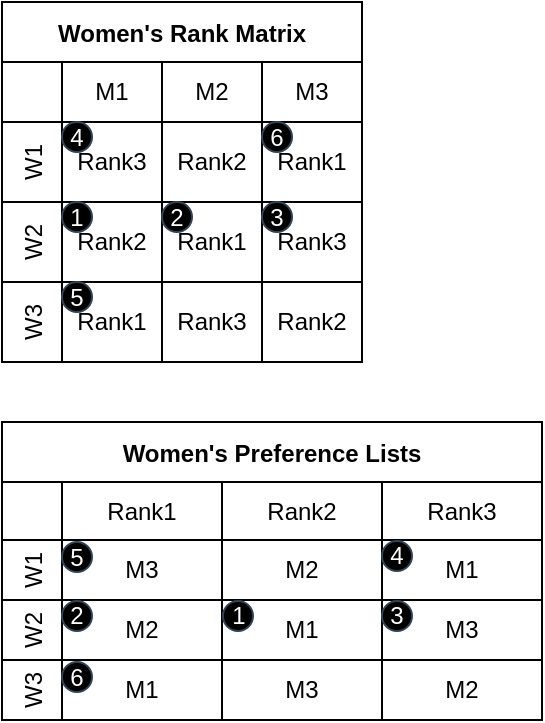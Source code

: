 <mxfile version="24.5.2" type="github">
  <diagram name="Page-1" id="6Ci-ouOk_xVJf4lM4nZF">
    <mxGraphModel dx="485" dy="565" grid="1" gridSize="10" guides="1" tooltips="1" connect="1" arrows="1" fold="1" page="1" pageScale="1" pageWidth="827" pageHeight="1169" math="0" shadow="0">
      <root>
        <mxCell id="0" />
        <mxCell id="1" parent="0" />
        <mxCell id="K9Jb0fzRiSfWeHa0KydR-55" value="Women&#39;s Rank Matrix" style="shape=table;startSize=30;container=1;collapsible=0;childLayout=tableLayout;resizeLast=0;resizeLastRow=0;fontStyle=1;fontSize=12;" vertex="1" parent="1">
          <mxGeometry x="290" y="170" width="180" height="180" as="geometry" />
        </mxCell>
        <mxCell id="K9Jb0fzRiSfWeHa0KydR-56" value="" style="shape=tableRow;horizontal=0;startSize=30;swimlaneHead=0;swimlaneBody=0;strokeColor=inherit;top=0;left=0;bottom=0;right=0;collapsible=0;dropTarget=0;fillColor=none;points=[[0,0.5],[1,0.5]];portConstraint=eastwest;" vertex="1" parent="K9Jb0fzRiSfWeHa0KydR-55">
          <mxGeometry y="30" width="180" height="30" as="geometry" />
        </mxCell>
        <mxCell id="K9Jb0fzRiSfWeHa0KydR-57" value="M1" style="shape=partialRectangle;html=1;whiteSpace=wrap;connectable=0;strokeColor=inherit;overflow=hidden;fillColor=none;top=0;left=0;bottom=0;right=0;pointerEvents=1;" vertex="1" parent="K9Jb0fzRiSfWeHa0KydR-56">
          <mxGeometry x="30" width="50" height="30" as="geometry">
            <mxRectangle width="50" height="30" as="alternateBounds" />
          </mxGeometry>
        </mxCell>
        <mxCell id="K9Jb0fzRiSfWeHa0KydR-58" value="M2" style="shape=partialRectangle;html=1;whiteSpace=wrap;connectable=0;strokeColor=inherit;overflow=hidden;fillColor=none;top=0;left=0;bottom=0;right=0;pointerEvents=1;" vertex="1" parent="K9Jb0fzRiSfWeHa0KydR-56">
          <mxGeometry x="80" width="50" height="30" as="geometry">
            <mxRectangle width="50" height="30" as="alternateBounds" />
          </mxGeometry>
        </mxCell>
        <mxCell id="K9Jb0fzRiSfWeHa0KydR-59" value="M3" style="shape=partialRectangle;html=1;whiteSpace=wrap;connectable=0;strokeColor=inherit;overflow=hidden;fillColor=none;top=0;left=0;bottom=0;right=0;pointerEvents=1;strokeWidth=1;resizeWidth=1;resizeHeight=1;" vertex="1" parent="K9Jb0fzRiSfWeHa0KydR-56">
          <mxGeometry x="130" width="50" height="30" as="geometry">
            <mxRectangle width="50" height="30" as="alternateBounds" />
          </mxGeometry>
        </mxCell>
        <mxCell id="K9Jb0fzRiSfWeHa0KydR-60" value="W1" style="shape=tableRow;horizontal=0;startSize=30;swimlaneHead=0;swimlaneBody=0;strokeColor=inherit;top=0;left=0;bottom=0;right=0;collapsible=0;dropTarget=0;fillColor=none;points=[[0,0.5],[1,0.5]];portConstraint=eastwest;" vertex="1" parent="K9Jb0fzRiSfWeHa0KydR-55">
          <mxGeometry y="60" width="180" height="40" as="geometry" />
        </mxCell>
        <mxCell id="K9Jb0fzRiSfWeHa0KydR-61" value="Rank3" style="shape=partialRectangle;html=1;whiteSpace=wrap;connectable=0;strokeColor=inherit;overflow=hidden;fillColor=none;top=0;left=0;bottom=0;right=0;pointerEvents=1;" vertex="1" parent="K9Jb0fzRiSfWeHa0KydR-60">
          <mxGeometry x="30" width="50" height="40" as="geometry">
            <mxRectangle width="50" height="40" as="alternateBounds" />
          </mxGeometry>
        </mxCell>
        <mxCell id="K9Jb0fzRiSfWeHa0KydR-62" value="Rank2" style="shape=partialRectangle;html=1;whiteSpace=wrap;connectable=0;strokeColor=inherit;overflow=hidden;fillColor=none;top=0;left=0;bottom=0;right=0;pointerEvents=1;" vertex="1" parent="K9Jb0fzRiSfWeHa0KydR-60">
          <mxGeometry x="80" width="50" height="40" as="geometry">
            <mxRectangle width="50" height="40" as="alternateBounds" />
          </mxGeometry>
        </mxCell>
        <mxCell id="K9Jb0fzRiSfWeHa0KydR-63" value="Rank1" style="shape=partialRectangle;html=1;whiteSpace=wrap;connectable=0;strokeColor=inherit;overflow=hidden;fillColor=none;top=0;left=0;bottom=0;right=0;pointerEvents=1;" vertex="1" parent="K9Jb0fzRiSfWeHa0KydR-60">
          <mxGeometry x="130" width="50" height="40" as="geometry">
            <mxRectangle width="50" height="40" as="alternateBounds" />
          </mxGeometry>
        </mxCell>
        <mxCell id="K9Jb0fzRiSfWeHa0KydR-64" value="W2" style="shape=tableRow;horizontal=0;startSize=30;swimlaneHead=0;swimlaneBody=0;strokeColor=inherit;top=0;left=0;bottom=0;right=0;collapsible=0;dropTarget=0;fillColor=none;points=[[0,0.5],[1,0.5]];portConstraint=eastwest;" vertex="1" parent="K9Jb0fzRiSfWeHa0KydR-55">
          <mxGeometry y="100" width="180" height="40" as="geometry" />
        </mxCell>
        <mxCell id="K9Jb0fzRiSfWeHa0KydR-65" value="Rank2" style="shape=partialRectangle;html=1;whiteSpace=wrap;connectable=0;strokeColor=inherit;overflow=hidden;fillColor=none;top=0;left=0;bottom=0;right=0;pointerEvents=1;" vertex="1" parent="K9Jb0fzRiSfWeHa0KydR-64">
          <mxGeometry x="30" width="50" height="40" as="geometry">
            <mxRectangle width="50" height="40" as="alternateBounds" />
          </mxGeometry>
        </mxCell>
        <mxCell id="K9Jb0fzRiSfWeHa0KydR-66" value="Rank1" style="shape=partialRectangle;html=1;whiteSpace=wrap;connectable=0;strokeColor=inherit;overflow=hidden;fillColor=none;top=0;left=0;bottom=0;right=0;pointerEvents=1;" vertex="1" parent="K9Jb0fzRiSfWeHa0KydR-64">
          <mxGeometry x="80" width="50" height="40" as="geometry">
            <mxRectangle width="50" height="40" as="alternateBounds" />
          </mxGeometry>
        </mxCell>
        <mxCell id="K9Jb0fzRiSfWeHa0KydR-67" value="Rank3" style="shape=partialRectangle;html=1;whiteSpace=wrap;connectable=0;strokeColor=inherit;overflow=hidden;fillColor=none;top=0;left=0;bottom=0;right=0;pointerEvents=1;" vertex="1" parent="K9Jb0fzRiSfWeHa0KydR-64">
          <mxGeometry x="130" width="50" height="40" as="geometry">
            <mxRectangle width="50" height="40" as="alternateBounds" />
          </mxGeometry>
        </mxCell>
        <mxCell id="K9Jb0fzRiSfWeHa0KydR-68" value="W3" style="shape=tableRow;horizontal=0;startSize=30;swimlaneHead=0;swimlaneBody=0;strokeColor=inherit;top=0;left=0;bottom=0;right=0;collapsible=0;dropTarget=0;fillColor=none;points=[[0,0.5],[1,0.5]];portConstraint=eastwest;" vertex="1" parent="K9Jb0fzRiSfWeHa0KydR-55">
          <mxGeometry y="140" width="180" height="40" as="geometry" />
        </mxCell>
        <mxCell id="K9Jb0fzRiSfWeHa0KydR-69" value="Rank1" style="shape=partialRectangle;html=1;whiteSpace=wrap;connectable=0;strokeColor=inherit;overflow=hidden;fillColor=none;top=0;left=0;bottom=0;right=0;pointerEvents=1;" vertex="1" parent="K9Jb0fzRiSfWeHa0KydR-68">
          <mxGeometry x="30" width="50" height="40" as="geometry">
            <mxRectangle width="50" height="40" as="alternateBounds" />
          </mxGeometry>
        </mxCell>
        <mxCell id="K9Jb0fzRiSfWeHa0KydR-70" value="Rank3" style="shape=partialRectangle;html=1;whiteSpace=wrap;connectable=0;strokeColor=inherit;overflow=hidden;fillColor=none;top=0;left=0;bottom=0;right=0;pointerEvents=1;" vertex="1" parent="K9Jb0fzRiSfWeHa0KydR-68">
          <mxGeometry x="80" width="50" height="40" as="geometry">
            <mxRectangle width="50" height="40" as="alternateBounds" />
          </mxGeometry>
        </mxCell>
        <mxCell id="K9Jb0fzRiSfWeHa0KydR-71" value="Rank2" style="shape=partialRectangle;html=1;whiteSpace=wrap;connectable=0;strokeColor=inherit;overflow=hidden;fillColor=none;top=0;left=0;bottom=0;right=0;pointerEvents=1;" vertex="1" parent="K9Jb0fzRiSfWeHa0KydR-68">
          <mxGeometry x="130" width="50" height="40" as="geometry">
            <mxRectangle width="50" height="40" as="alternateBounds" />
          </mxGeometry>
        </mxCell>
        <mxCell id="K9Jb0fzRiSfWeHa0KydR-78" value="1" style="ellipse;whiteSpace=wrap;html=1;aspect=fixed;strokeColor=#314354;align=center;verticalAlign=middle;fontFamily=Helvetica;fontSize=12;fillColor=#000000;fontColor=#ffffff;" vertex="1" parent="1">
          <mxGeometry x="320" y="270" width="15" height="15" as="geometry" />
        </mxCell>
        <mxCell id="K9Jb0fzRiSfWeHa0KydR-79" value="2" style="ellipse;whiteSpace=wrap;html=1;aspect=fixed;strokeColor=#314354;align=center;verticalAlign=middle;fontFamily=Helvetica;fontSize=12;fillColor=#000000;fontColor=#ffffff;" vertex="1" parent="1">
          <mxGeometry x="370" y="270" width="15" height="15" as="geometry" />
        </mxCell>
        <mxCell id="K9Jb0fzRiSfWeHa0KydR-80" value="3" style="ellipse;whiteSpace=wrap;html=1;aspect=fixed;strokeColor=#314354;align=center;verticalAlign=middle;fontFamily=Helvetica;fontSize=12;fillColor=#000000;fontColor=#ffffff;" vertex="1" parent="1">
          <mxGeometry x="420" y="270" width="15" height="15" as="geometry" />
        </mxCell>
        <mxCell id="K9Jb0fzRiSfWeHa0KydR-81" value="6" style="ellipse;whiteSpace=wrap;html=1;aspect=fixed;strokeColor=#314354;align=center;verticalAlign=middle;fontFamily=Helvetica;fontSize=12;fillColor=#000000;fontColor=#ffffff;" vertex="1" parent="1">
          <mxGeometry x="420" y="230" width="15" height="15" as="geometry" />
        </mxCell>
        <mxCell id="K9Jb0fzRiSfWeHa0KydR-82" value="4" style="ellipse;whiteSpace=wrap;html=1;aspect=fixed;strokeColor=#314354;align=center;verticalAlign=middle;fontFamily=Helvetica;fontSize=12;fillColor=#000000;fontColor=#ffffff;" vertex="1" parent="1">
          <mxGeometry x="320" y="230" width="15" height="15" as="geometry" />
        </mxCell>
        <mxCell id="K9Jb0fzRiSfWeHa0KydR-83" value="5" style="ellipse;whiteSpace=wrap;html=1;aspect=fixed;strokeColor=#314354;align=center;verticalAlign=middle;fontFamily=Helvetica;fontSize=12;fillColor=#000000;fontColor=#ffffff;" vertex="1" parent="1">
          <mxGeometry x="320" y="310" width="15" height="15" as="geometry" />
        </mxCell>
        <mxCell id="K9Jb0fzRiSfWeHa0KydR-115" value="Women&#39;s Preference Lists" style="shape=table;startSize=30;container=1;collapsible=0;childLayout=tableLayout;resizeLast=0;resizeLastRow=0;fontStyle=1;fontSize=12;" vertex="1" parent="1">
          <mxGeometry x="290" y="380" width="270" height="149" as="geometry" />
        </mxCell>
        <mxCell id="K9Jb0fzRiSfWeHa0KydR-116" value="" style="shape=tableRow;horizontal=0;startSize=30;swimlaneHead=0;swimlaneBody=0;strokeColor=inherit;top=0;left=0;bottom=0;right=0;collapsible=0;dropTarget=0;fillColor=none;points=[[0,0.5],[1,0.5]];portConstraint=eastwest;" vertex="1" parent="K9Jb0fzRiSfWeHa0KydR-115">
          <mxGeometry y="30" width="270" height="29" as="geometry" />
        </mxCell>
        <mxCell id="K9Jb0fzRiSfWeHa0KydR-117" value="Rank1" style="shape=partialRectangle;html=1;whiteSpace=wrap;connectable=0;strokeColor=inherit;overflow=hidden;fillColor=none;top=0;left=0;bottom=0;right=0;pointerEvents=1;" vertex="1" parent="K9Jb0fzRiSfWeHa0KydR-116">
          <mxGeometry x="30" width="80" height="29" as="geometry">
            <mxRectangle width="80" height="29" as="alternateBounds" />
          </mxGeometry>
        </mxCell>
        <mxCell id="K9Jb0fzRiSfWeHa0KydR-118" value="Rank2" style="shape=partialRectangle;html=1;whiteSpace=wrap;connectable=0;strokeColor=inherit;overflow=hidden;fillColor=none;top=0;left=0;bottom=0;right=0;pointerEvents=1;" vertex="1" parent="K9Jb0fzRiSfWeHa0KydR-116">
          <mxGeometry x="110" width="80" height="29" as="geometry">
            <mxRectangle width="80" height="29" as="alternateBounds" />
          </mxGeometry>
        </mxCell>
        <mxCell id="K9Jb0fzRiSfWeHa0KydR-119" value="Rank3" style="shape=partialRectangle;html=1;whiteSpace=wrap;connectable=0;strokeColor=inherit;overflow=hidden;fillColor=none;top=0;left=0;bottom=0;right=0;pointerEvents=1;strokeWidth=1;resizeWidth=1;resizeHeight=1;" vertex="1" parent="K9Jb0fzRiSfWeHa0KydR-116">
          <mxGeometry x="190" width="80" height="29" as="geometry">
            <mxRectangle width="80" height="29" as="alternateBounds" />
          </mxGeometry>
        </mxCell>
        <mxCell id="K9Jb0fzRiSfWeHa0KydR-120" value="W1" style="shape=tableRow;horizontal=0;startSize=30;swimlaneHead=0;swimlaneBody=0;strokeColor=inherit;top=0;left=0;bottom=0;right=0;collapsible=0;dropTarget=0;fillColor=none;points=[[0,0.5],[1,0.5]];portConstraint=eastwest;" vertex="1" parent="K9Jb0fzRiSfWeHa0KydR-115">
          <mxGeometry y="59" width="270" height="30" as="geometry" />
        </mxCell>
        <mxCell id="K9Jb0fzRiSfWeHa0KydR-121" value="M3" style="shape=partialRectangle;html=1;whiteSpace=wrap;connectable=0;strokeColor=inherit;overflow=hidden;fillColor=none;top=0;left=0;bottom=0;right=0;pointerEvents=1;" vertex="1" parent="K9Jb0fzRiSfWeHa0KydR-120">
          <mxGeometry x="30" width="80" height="30" as="geometry">
            <mxRectangle width="80" height="30" as="alternateBounds" />
          </mxGeometry>
        </mxCell>
        <mxCell id="K9Jb0fzRiSfWeHa0KydR-122" value="M2" style="shape=partialRectangle;html=1;whiteSpace=wrap;connectable=0;strokeColor=inherit;overflow=hidden;fillColor=none;top=0;left=0;bottom=0;right=0;pointerEvents=1;" vertex="1" parent="K9Jb0fzRiSfWeHa0KydR-120">
          <mxGeometry x="110" width="80" height="30" as="geometry">
            <mxRectangle width="80" height="30" as="alternateBounds" />
          </mxGeometry>
        </mxCell>
        <mxCell id="K9Jb0fzRiSfWeHa0KydR-123" value="M1" style="shape=partialRectangle;html=1;whiteSpace=wrap;connectable=0;strokeColor=inherit;overflow=hidden;fillColor=none;top=0;left=0;bottom=0;right=0;pointerEvents=1;" vertex="1" parent="K9Jb0fzRiSfWeHa0KydR-120">
          <mxGeometry x="190" width="80" height="30" as="geometry">
            <mxRectangle width="80" height="30" as="alternateBounds" />
          </mxGeometry>
        </mxCell>
        <mxCell id="K9Jb0fzRiSfWeHa0KydR-124" value="W2" style="shape=tableRow;horizontal=0;startSize=30;swimlaneHead=0;swimlaneBody=0;strokeColor=inherit;top=0;left=0;bottom=0;right=0;collapsible=0;dropTarget=0;fillColor=none;points=[[0,0.5],[1,0.5]];portConstraint=eastwest;" vertex="1" parent="K9Jb0fzRiSfWeHa0KydR-115">
          <mxGeometry y="89" width="270" height="30" as="geometry" />
        </mxCell>
        <mxCell id="K9Jb0fzRiSfWeHa0KydR-125" value="M2" style="shape=partialRectangle;html=1;whiteSpace=wrap;connectable=0;strokeColor=inherit;overflow=hidden;fillColor=none;top=0;left=0;bottom=0;right=0;pointerEvents=1;" vertex="1" parent="K9Jb0fzRiSfWeHa0KydR-124">
          <mxGeometry x="30" width="80" height="30" as="geometry">
            <mxRectangle width="80" height="30" as="alternateBounds" />
          </mxGeometry>
        </mxCell>
        <mxCell id="K9Jb0fzRiSfWeHa0KydR-126" value="M1" style="shape=partialRectangle;html=1;whiteSpace=wrap;connectable=0;strokeColor=inherit;overflow=hidden;fillColor=none;top=0;left=0;bottom=0;right=0;pointerEvents=1;" vertex="1" parent="K9Jb0fzRiSfWeHa0KydR-124">
          <mxGeometry x="110" width="80" height="30" as="geometry">
            <mxRectangle width="80" height="30" as="alternateBounds" />
          </mxGeometry>
        </mxCell>
        <mxCell id="K9Jb0fzRiSfWeHa0KydR-127" value="M3" style="shape=partialRectangle;html=1;whiteSpace=wrap;connectable=0;strokeColor=inherit;overflow=hidden;fillColor=none;top=0;left=0;bottom=0;right=0;pointerEvents=1;" vertex="1" parent="K9Jb0fzRiSfWeHa0KydR-124">
          <mxGeometry x="190" width="80" height="30" as="geometry">
            <mxRectangle width="80" height="30" as="alternateBounds" />
          </mxGeometry>
        </mxCell>
        <mxCell id="K9Jb0fzRiSfWeHa0KydR-128" value="W3" style="shape=tableRow;horizontal=0;startSize=30;swimlaneHead=0;swimlaneBody=0;strokeColor=inherit;top=0;left=0;bottom=0;right=0;collapsible=0;dropTarget=0;fillColor=none;points=[[0,0.5],[1,0.5]];portConstraint=eastwest;" vertex="1" parent="K9Jb0fzRiSfWeHa0KydR-115">
          <mxGeometry y="119" width="270" height="30" as="geometry" />
        </mxCell>
        <mxCell id="K9Jb0fzRiSfWeHa0KydR-129" value="M1" style="shape=partialRectangle;html=1;whiteSpace=wrap;connectable=0;strokeColor=inherit;overflow=hidden;fillColor=none;top=0;left=0;bottom=0;right=0;pointerEvents=1;" vertex="1" parent="K9Jb0fzRiSfWeHa0KydR-128">
          <mxGeometry x="30" width="80" height="30" as="geometry">
            <mxRectangle width="80" height="30" as="alternateBounds" />
          </mxGeometry>
        </mxCell>
        <mxCell id="K9Jb0fzRiSfWeHa0KydR-130" value="M3" style="shape=partialRectangle;html=1;whiteSpace=wrap;connectable=0;strokeColor=inherit;overflow=hidden;fillColor=none;top=0;left=0;bottom=0;right=0;pointerEvents=1;" vertex="1" parent="K9Jb0fzRiSfWeHa0KydR-128">
          <mxGeometry x="110" width="80" height="30" as="geometry">
            <mxRectangle width="80" height="30" as="alternateBounds" />
          </mxGeometry>
        </mxCell>
        <mxCell id="K9Jb0fzRiSfWeHa0KydR-131" value="M2" style="shape=partialRectangle;html=1;whiteSpace=wrap;connectable=0;strokeColor=inherit;overflow=hidden;fillColor=none;top=0;left=0;bottom=0;right=0;pointerEvents=1;" vertex="1" parent="K9Jb0fzRiSfWeHa0KydR-128">
          <mxGeometry x="190" width="80" height="30" as="geometry">
            <mxRectangle width="80" height="30" as="alternateBounds" />
          </mxGeometry>
        </mxCell>
        <mxCell id="K9Jb0fzRiSfWeHa0KydR-132" value="2" style="ellipse;whiteSpace=wrap;html=1;aspect=fixed;strokeColor=#314354;align=center;verticalAlign=middle;fontFamily=Helvetica;fontSize=12;fillColor=#000000;fontColor=#ffffff;" vertex="1" parent="1">
          <mxGeometry x="320" y="469.5" width="15" height="15" as="geometry" />
        </mxCell>
        <mxCell id="K9Jb0fzRiSfWeHa0KydR-133" value="1" style="ellipse;whiteSpace=wrap;html=1;aspect=fixed;strokeColor=#314354;align=center;verticalAlign=middle;fontFamily=Helvetica;fontSize=12;fillColor=#000000;fontColor=#ffffff;" vertex="1" parent="1">
          <mxGeometry x="400.5" y="469.5" width="15" height="15" as="geometry" />
        </mxCell>
        <mxCell id="K9Jb0fzRiSfWeHa0KydR-134" value="3" style="ellipse;whiteSpace=wrap;html=1;aspect=fixed;strokeColor=#314354;align=center;verticalAlign=middle;fontFamily=Helvetica;fontSize=12;fillColor=#000000;fontColor=#ffffff;" vertex="1" parent="1">
          <mxGeometry x="480" y="469.5" width="15" height="15" as="geometry" />
        </mxCell>
        <mxCell id="K9Jb0fzRiSfWeHa0KydR-135" value="4" style="ellipse;whiteSpace=wrap;html=1;aspect=fixed;strokeColor=#314354;align=center;verticalAlign=middle;fontFamily=Helvetica;fontSize=12;fillColor=#000000;fontColor=#ffffff;" vertex="1" parent="1">
          <mxGeometry x="480" y="439.5" width="15" height="15" as="geometry" />
        </mxCell>
        <mxCell id="K9Jb0fzRiSfWeHa0KydR-136" value="5" style="ellipse;whiteSpace=wrap;html=1;aspect=fixed;strokeColor=#314354;align=center;verticalAlign=middle;fontFamily=Helvetica;fontSize=12;fillColor=#000000;fontColor=#ffffff;" vertex="1" parent="1">
          <mxGeometry x="320" y="440" width="15" height="15" as="geometry" />
        </mxCell>
        <mxCell id="K9Jb0fzRiSfWeHa0KydR-137" value="6" style="ellipse;whiteSpace=wrap;html=1;aspect=fixed;strokeColor=#314354;align=center;verticalAlign=middle;fontFamily=Helvetica;fontSize=12;fillColor=#000000;fontColor=#ffffff;" vertex="1" parent="1">
          <mxGeometry x="320" y="500" width="15" height="15" as="geometry" />
        </mxCell>
      </root>
    </mxGraphModel>
  </diagram>
</mxfile>
